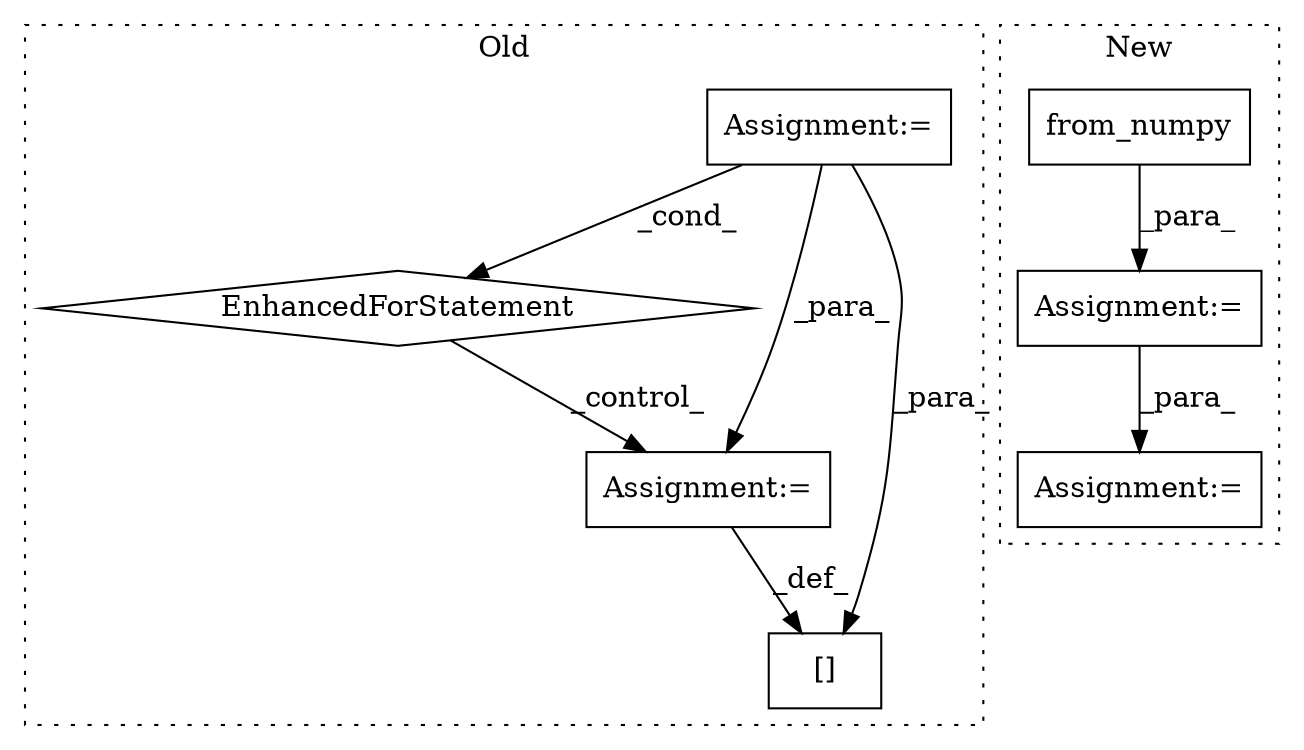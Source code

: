 digraph G {
subgraph cluster0 {
1 [label="EnhancedForStatement" a="70" s="1734,1813" l="53,2" shape="diamond"];
4 [label="Assignment:=" a="7" s="1734,1813" l="53,2" shape="box"];
5 [label="Assignment:=" a="7" s="1831" l="1" shape="box"];
6 [label="[]" a="2" s="1823,1830" l="6,1" shape="box"];
label = "Old";
style="dotted";
}
subgraph cluster1 {
2 [label="from_numpy" a="32" s="2516,2568" l="11,1" shape="box"];
3 [label="Assignment:=" a="7" s="2509" l="1" shape="box"];
7 [label="Assignment:=" a="7" s="2593" l="1" shape="box"];
label = "New";
style="dotted";
}
1 -> 5 [label="_control_"];
2 -> 3 [label="_para_"];
3 -> 7 [label="_para_"];
4 -> 5 [label="_para_"];
4 -> 1 [label="_cond_"];
4 -> 6 [label="_para_"];
5 -> 6 [label="_def_"];
}